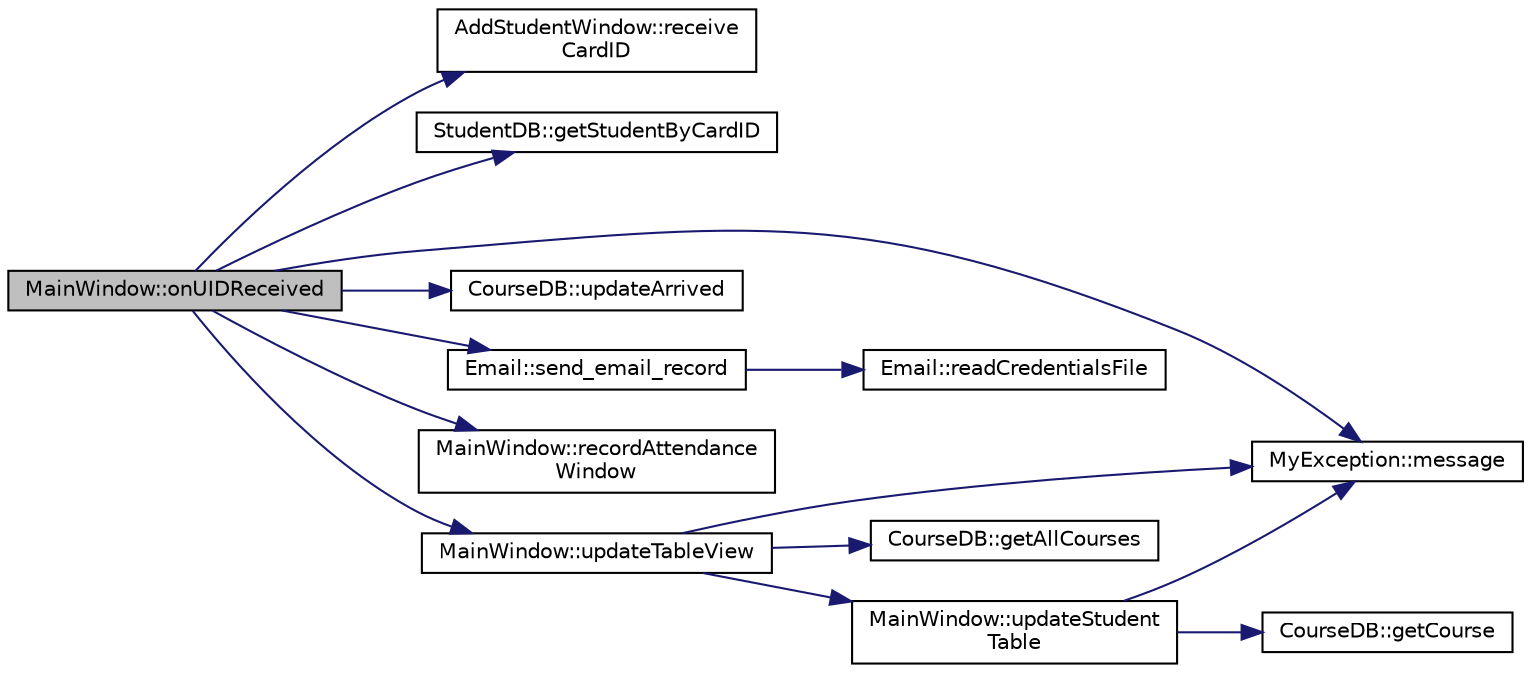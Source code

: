 digraph "MainWindow::onUIDReceived"
{
  edge [fontname="Helvetica",fontsize="10",labelfontname="Helvetica",labelfontsize="10"];
  node [fontname="Helvetica",fontsize="10",shape=record];
  rankdir="LR";
  Node1 [label="MainWindow::onUIDReceived",height=0.2,width=0.4,color="black", fillcolor="grey75", style="filled", fontcolor="black"];
  Node1 -> Node2 [color="midnightblue",fontsize="10",style="solid",fontname="Helvetica"];
  Node2 [label="AddStudentWindow::receive\lCardID",height=0.2,width=0.4,color="black", fillcolor="white", style="filled",URL="$class_add_student_window.html#a490e2551e9c9e2ef1c30b5ec6ae9da46",tooltip="Received student cardID from MainWindow, change button to green when succeed. "];
  Node1 -> Node3 [color="midnightblue",fontsize="10",style="solid",fontname="Helvetica"];
  Node3 [label="StudentDB::getStudentByCardID",height=0.2,width=0.4,color="black", fillcolor="white", style="filled",URL="$class_student_d_b.html#aec7543fe050aac224e1d50ee16aeeb82",tooltip="takes a cardID string parameter and returns a Student object "];
  Node1 -> Node4 [color="midnightblue",fontsize="10",style="solid",fontname="Helvetica"];
  Node4 [label="MyException::message",height=0.2,width=0.4,color="black", fillcolor="white", style="filled",URL="$class_my_exception.html#a7371232a66d68dcd8c8c6363b434c0db"];
  Node1 -> Node5 [color="midnightblue",fontsize="10",style="solid",fontname="Helvetica"];
  Node5 [label="CourseDB::updateArrived",height=0.2,width=0.4,color="black", fillcolor="white", style="filled",URL="$class_course_d_b.html#a28979532b65bae3adcbca940a89e7779",tooltip="Determine if a student is on the course list and determine if the course student is attending the cou..."];
  Node1 -> Node6 [color="midnightblue",fontsize="10",style="solid",fontname="Helvetica"];
  Node6 [label="Email::send_email_record",height=0.2,width=0.4,color="black", fillcolor="white", style="filled",URL="$class_email.html#af5c194f8670d4e2fb6153c9c3bf15c48",tooltip="Send email using SendGrid with pre-designed dynamic templates. "];
  Node6 -> Node7 [color="midnightblue",fontsize="10",style="solid",fontname="Helvetica"];
  Node7 [label="Email::readCredentialsFile",height=0.2,width=0.4,color="black", fillcolor="white", style="filled",URL="$class_email.html#af94727858b272dfb14a9f1224a8f2da1",tooltip="read a file named \"credentials.txt\" to obtain an API key used for authentication in an email system ..."];
  Node1 -> Node8 [color="midnightblue",fontsize="10",style="solid",fontname="Helvetica"];
  Node8 [label="MainWindow::recordAttendance\lWindow",height=0.2,width=0.4,color="black", fillcolor="white", style="filled",URL="$class_main_window.html#a57fcf83e8fc3f5bfcab4ae81240bf119",tooltip="Record student attendance when rfid or fingerprint detected. "];
  Node1 -> Node9 [color="midnightblue",fontsize="10",style="solid",fontname="Helvetica"];
  Node9 [label="MainWindow::updateTableView",height=0.2,width=0.4,color="black", fillcolor="white", style="filled",URL="$class_main_window.html#a31ebff8b2a54cfd5f634c82253f3ffdd",tooltip="update course table "];
  Node9 -> Node10 [color="midnightblue",fontsize="10",style="solid",fontname="Helvetica"];
  Node10 [label="CourseDB::getAllCourses",height=0.2,width=0.4,color="black", fillcolor="white", style="filled",URL="$class_course_d_b.html#ada1e9df01308d68dacc6a95730517a01",tooltip="Retrieves all courses from the database and returns them as QList<Course>. "];
  Node9 -> Node4 [color="midnightblue",fontsize="10",style="solid",fontname="Helvetica"];
  Node9 -> Node11 [color="midnightblue",fontsize="10",style="solid",fontname="Helvetica"];
  Node11 [label="MainWindow::updateStudent\lTable",height=0.2,width=0.4,color="black", fillcolor="white", style="filled",URL="$class_main_window.html#ae72f434e60eb56c5ba1f18c1a0edd2ba",tooltip="update student table with upcoming course "];
  Node11 -> Node12 [color="midnightblue",fontsize="10",style="solid",fontname="Helvetica"];
  Node12 [label="CourseDB::getCourse",height=0.2,width=0.4,color="black", fillcolor="white", style="filled",URL="$class_course_d_b.html#afc10757467c711b2782bd1c1cb23b0fc",tooltip="Access to courses in the database and extraction of relevant student lists and related data..."];
  Node11 -> Node4 [color="midnightblue",fontsize="10",style="solid",fontname="Helvetica"];
}
